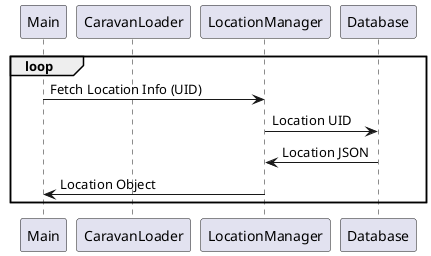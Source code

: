 @startuml

participant Main as M
participant CaravanLoader as CVL
participant LocationManager as LM
participant Database as DB

loop
    M -> LM : Fetch Location Info (UID)
    LM -> DB : Location UID
    LM <- DB : Location JSON
    M <- LM : Location Object
    
end
@enduml
